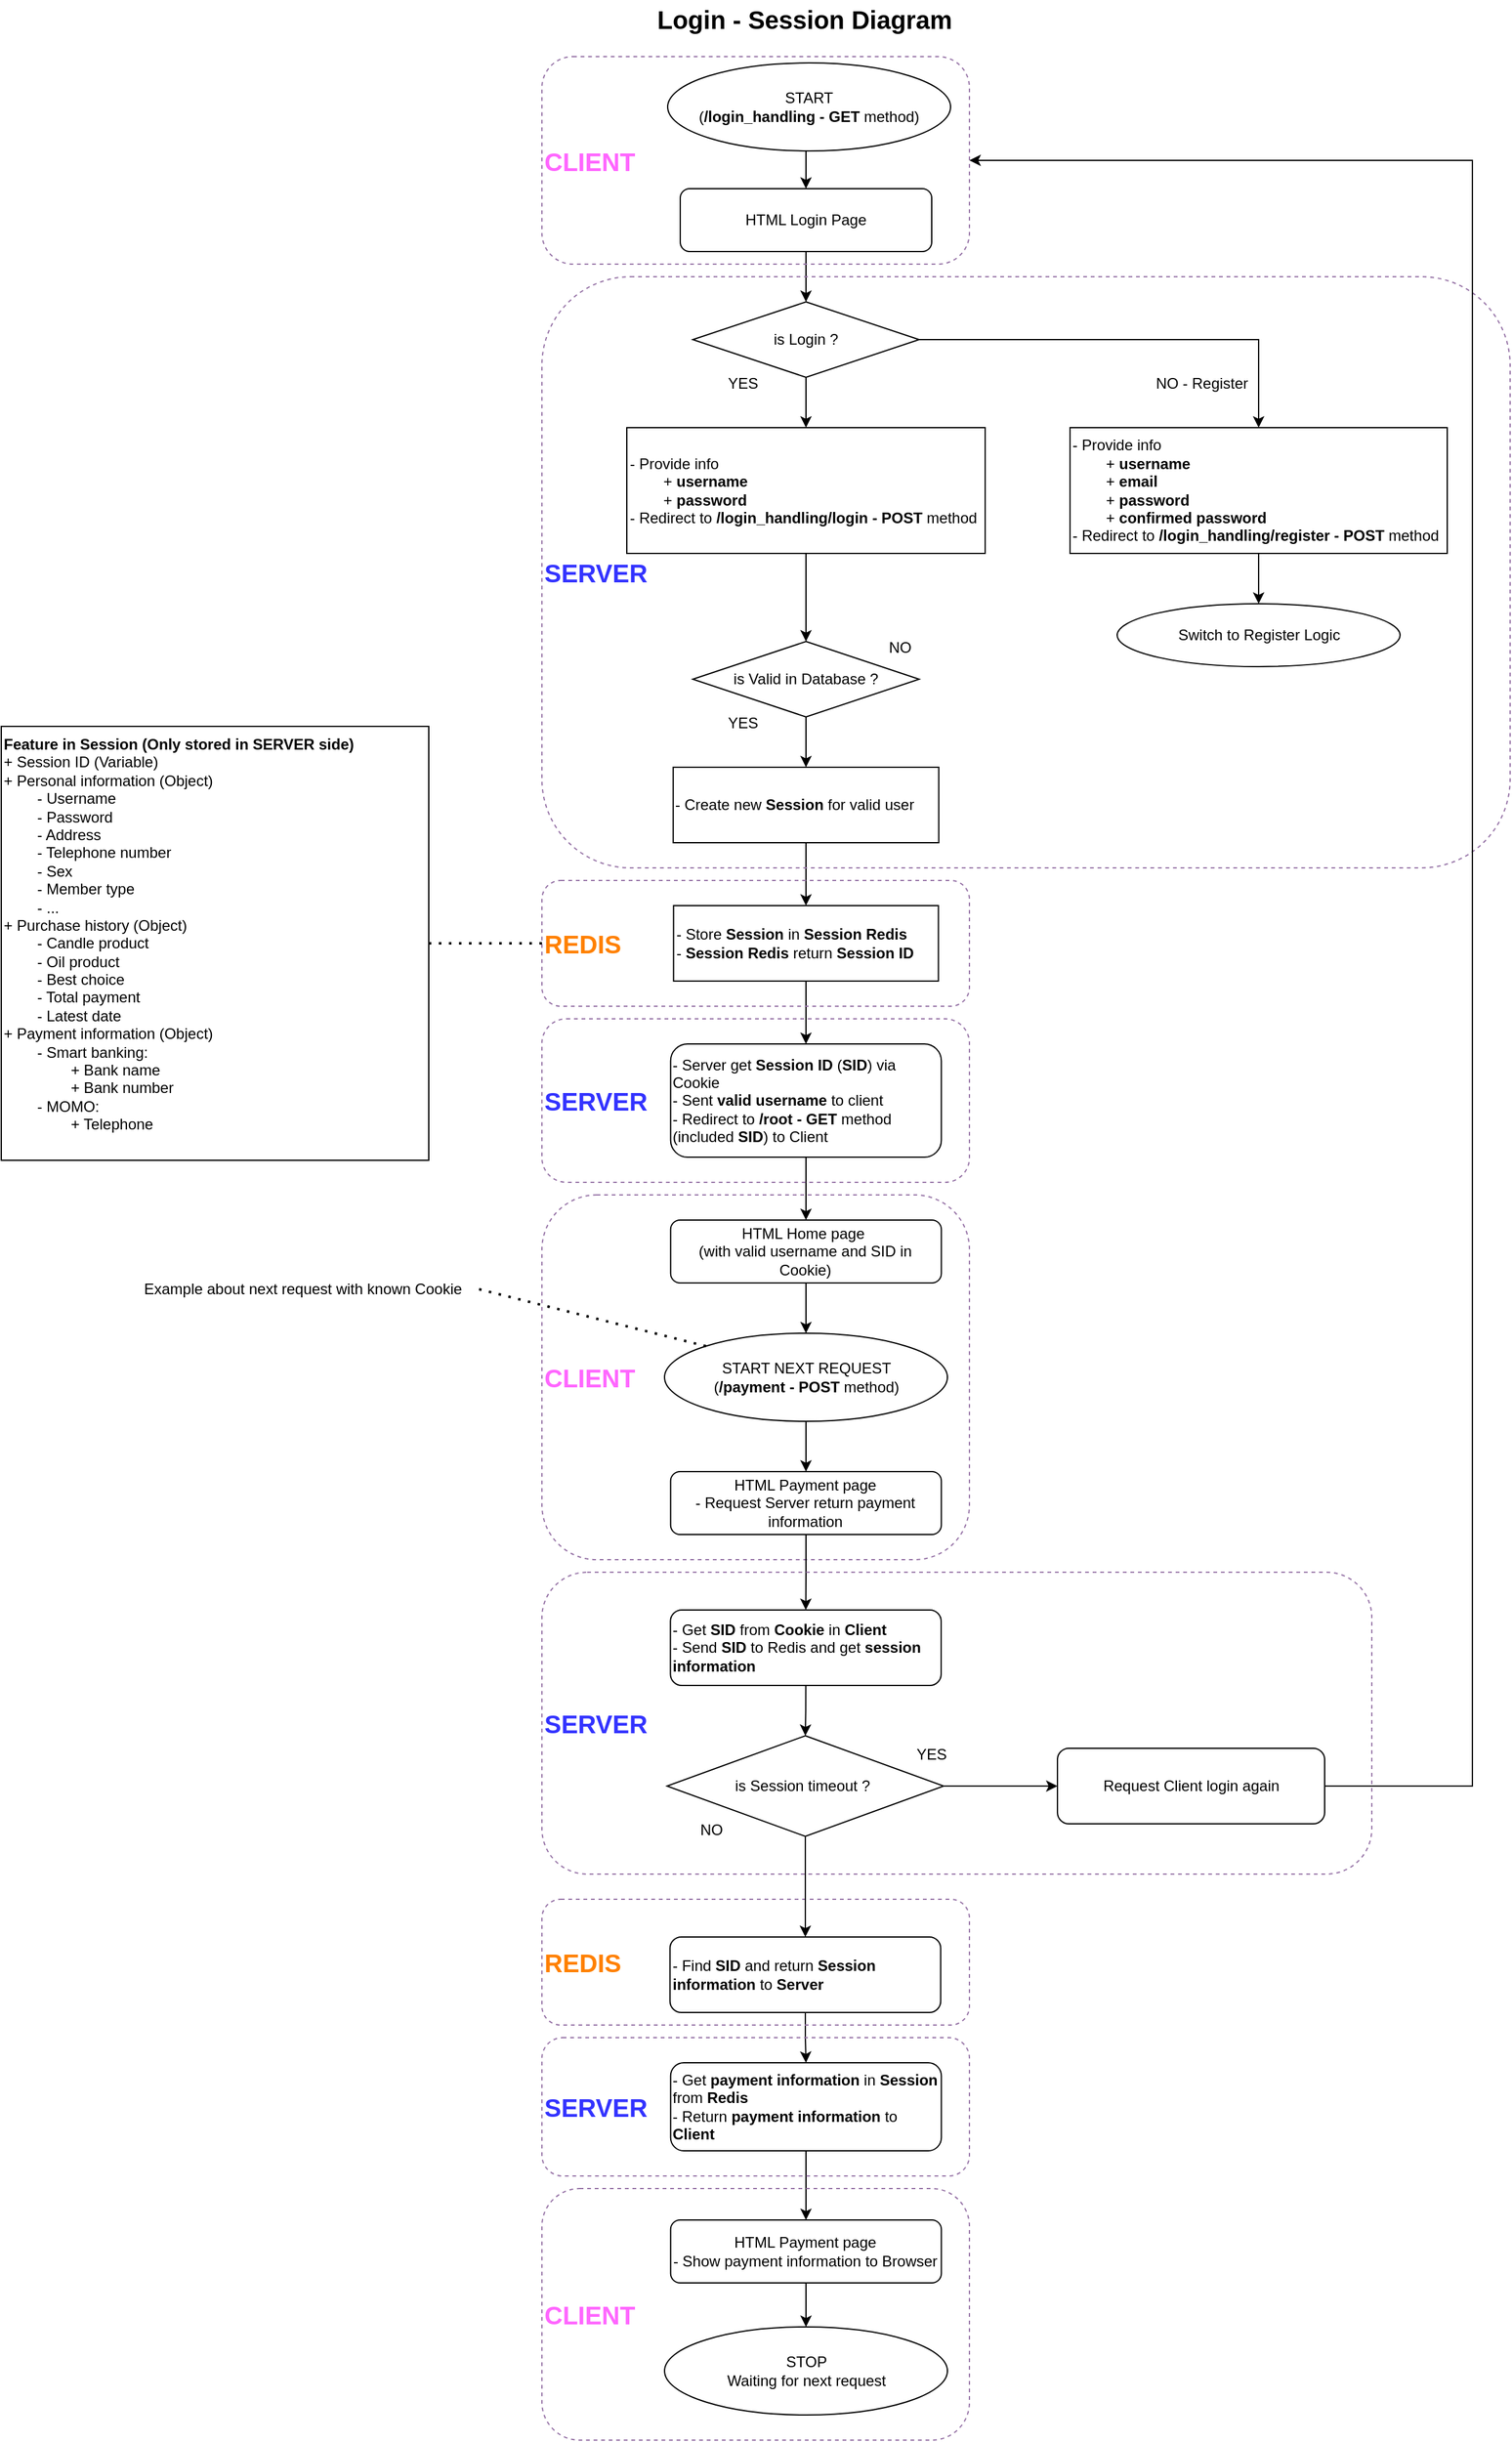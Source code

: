 <mxfile version="24.7.12">
  <diagram name="Page-1" id="DUz52T3hlYbFarBGfvQm">
    <mxGraphModel dx="2132" dy="565" grid="1" gridSize="10" guides="1" tooltips="1" connect="1" arrows="1" fold="1" page="1" pageScale="1" pageWidth="850" pageHeight="1100" math="0" shadow="0">
      <root>
        <mxCell id="0" />
        <mxCell id="1" parent="0" />
        <mxCell id="S9cItze8Yrv6oykSEDYG-1" value="HTML Login Page" style="rounded=1;whiteSpace=wrap;html=1;" vertex="1" parent="1">
          <mxGeometry x="90" y="150" width="200" height="50" as="geometry" />
        </mxCell>
        <mxCell id="S9cItze8Yrv6oykSEDYG-2" value="&lt;font style=&quot;font-size: 20px;&quot;&gt;&lt;b&gt;Login - Session Diagram&lt;/b&gt;&lt;/font&gt;" style="text;html=1;align=center;verticalAlign=middle;whiteSpace=wrap;rounded=0;" vertex="1" parent="1">
          <mxGeometry x="69.49" width="240" height="30" as="geometry" />
        </mxCell>
        <mxCell id="S9cItze8Yrv6oykSEDYG-9" style="edgeStyle=orthogonalEdgeStyle;rounded=0;orthogonalLoop=1;jettySize=auto;html=1;exitX=0.5;exitY=1;exitDx=0;exitDy=0;entryX=0.5;entryY=0;entryDx=0;entryDy=0;" edge="1" parent="1" source="S9cItze8Yrv6oykSEDYG-3" target="S9cItze8Yrv6oykSEDYG-8">
          <mxGeometry relative="1" as="geometry" />
        </mxCell>
        <mxCell id="S9cItze8Yrv6oykSEDYG-16" style="edgeStyle=orthogonalEdgeStyle;rounded=0;orthogonalLoop=1;jettySize=auto;html=1;exitX=1;exitY=0.5;exitDx=0;exitDy=0;entryX=0.5;entryY=0;entryDx=0;entryDy=0;" edge="1" parent="1" source="S9cItze8Yrv6oykSEDYG-3" target="S9cItze8Yrv6oykSEDYG-11">
          <mxGeometry relative="1" as="geometry" />
        </mxCell>
        <mxCell id="S9cItze8Yrv6oykSEDYG-3" value="is Login ?" style="rhombus;whiteSpace=wrap;html=1;" vertex="1" parent="1">
          <mxGeometry x="100" y="240" width="180" height="60" as="geometry" />
        </mxCell>
        <mxCell id="S9cItze8Yrv6oykSEDYG-4" value="" style="endArrow=classic;html=1;rounded=0;exitX=0.5;exitY=1;exitDx=0;exitDy=0;" edge="1" parent="1" source="S9cItze8Yrv6oykSEDYG-1" target="S9cItze8Yrv6oykSEDYG-3">
          <mxGeometry width="50" height="50" relative="1" as="geometry">
            <mxPoint x="400" y="360" as="sourcePoint" />
            <mxPoint x="450" y="310" as="targetPoint" />
          </mxGeometry>
        </mxCell>
        <mxCell id="S9cItze8Yrv6oykSEDYG-5" value="YES" style="text;html=1;align=center;verticalAlign=middle;whiteSpace=wrap;rounded=0;" vertex="1" parent="1">
          <mxGeometry x="110" y="290" width="60" height="30" as="geometry" />
        </mxCell>
        <mxCell id="S9cItze8Yrv6oykSEDYG-6" value="NO - Register" style="text;html=1;align=center;verticalAlign=middle;whiteSpace=wrap;rounded=0;" vertex="1" parent="1">
          <mxGeometry x="460" y="290" width="90" height="30" as="geometry" />
        </mxCell>
        <mxCell id="S9cItze8Yrv6oykSEDYG-21" style="edgeStyle=orthogonalEdgeStyle;rounded=0;orthogonalLoop=1;jettySize=auto;html=1;exitX=0.5;exitY=1;exitDx=0;exitDy=0;entryX=0.5;entryY=0;entryDx=0;entryDy=0;" edge="1" parent="1" source="S9cItze8Yrv6oykSEDYG-8" target="S9cItze8Yrv6oykSEDYG-19">
          <mxGeometry relative="1" as="geometry" />
        </mxCell>
        <mxCell id="S9cItze8Yrv6oykSEDYG-8" value="&lt;div&gt;&lt;span style=&quot;background-color: initial;&quot;&gt;- Provide info&amp;nbsp;&lt;/span&gt;&lt;/div&gt;&lt;div&gt;&lt;span style=&quot;background-color: initial;&quot;&gt;&lt;span style=&quot;white-space: pre;&quot;&gt;&#x9;&lt;/span&gt;+&amp;nbsp;&lt;b&gt;username&lt;/b&gt;&lt;/span&gt;&lt;/div&gt;&lt;div&gt;&lt;span style=&quot;background-color: initial;&quot;&gt;&lt;span style=&quot;font-weight: bold; white-space: pre;&quot;&gt;&#x9;&lt;/span&gt;+ &lt;b&gt;password&lt;/b&gt;&lt;/span&gt;&lt;/div&gt;&lt;span style=&quot;background-color: initial;&quot;&gt;- Redirect to &lt;b&gt;/login_handling/login - POST &lt;/b&gt;method&lt;/span&gt;" style="rounded=0;whiteSpace=wrap;html=1;align=left;" vertex="1" parent="1">
          <mxGeometry x="47.5" y="340" width="285" height="100" as="geometry" />
        </mxCell>
        <mxCell id="S9cItze8Yrv6oykSEDYG-61" style="edgeStyle=orthogonalEdgeStyle;rounded=0;orthogonalLoop=1;jettySize=auto;html=1;exitX=0.5;exitY=1;exitDx=0;exitDy=0;entryX=0.5;entryY=0;entryDx=0;entryDy=0;" edge="1" parent="1" source="S9cItze8Yrv6oykSEDYG-11" target="S9cItze8Yrv6oykSEDYG-60">
          <mxGeometry relative="1" as="geometry" />
        </mxCell>
        <mxCell id="S9cItze8Yrv6oykSEDYG-11" value="&lt;div&gt;&lt;span style=&quot;background-color: initial;&quot;&gt;- Provide info&amp;nbsp;&lt;/span&gt;&lt;/div&gt;&lt;div&gt;&lt;span style=&quot;background-color: initial;&quot;&gt;&lt;span style=&quot;white-space: pre;&quot;&gt;&#x9;&lt;/span&gt;+&amp;nbsp;&lt;b&gt;username&lt;/b&gt;&lt;/span&gt;&lt;/div&gt;&lt;div&gt;&lt;span style=&quot;background-color: initial;&quot;&gt;&lt;span style=&quot;font-weight: bold; white-space: pre;&quot;&gt;&#x9;&lt;/span&gt;+&lt;b&gt; email&lt;br&gt;&lt;/b&gt;&lt;/span&gt;&lt;/div&gt;&lt;div&gt;&lt;span style=&quot;background-color: initial;&quot;&gt;&lt;span style=&quot;font-weight: bold; white-space: pre;&quot;&gt;&#x9;&lt;/span&gt;+ &lt;b&gt;password&lt;/b&gt;&lt;/span&gt;&lt;/div&gt;&lt;div&gt;&lt;span style=&quot;background-color: initial;&quot;&gt;&lt;span style=&quot;font-weight: bold; white-space: pre;&quot;&gt;&#x9;&lt;/span&gt;+&lt;b&gt; confirmed password&lt;br&gt;&lt;/b&gt;&lt;/span&gt;&lt;/div&gt;&lt;span style=&quot;background-color: initial;&quot;&gt;- Redirect to &lt;b&gt;/login_handling/register - POST &lt;/b&gt;method&lt;/span&gt;" style="rounded=0;whiteSpace=wrap;html=1;align=left;" vertex="1" parent="1">
          <mxGeometry x="400" y="340" width="300" height="100" as="geometry" />
        </mxCell>
        <mxCell id="S9cItze8Yrv6oykSEDYG-14" style="edgeStyle=orthogonalEdgeStyle;rounded=0;orthogonalLoop=1;jettySize=auto;html=1;exitX=0.5;exitY=1;exitDx=0;exitDy=0;entryX=0.5;entryY=0;entryDx=0;entryDy=0;" edge="1" parent="1" source="S9cItze8Yrv6oykSEDYG-13" target="S9cItze8Yrv6oykSEDYG-1">
          <mxGeometry relative="1" as="geometry" />
        </mxCell>
        <mxCell id="S9cItze8Yrv6oykSEDYG-13" value="START&lt;div&gt;(&lt;b&gt;/login_handling - GET &lt;/b&gt;method)&lt;/div&gt;" style="ellipse;whiteSpace=wrap;html=1;" vertex="1" parent="1">
          <mxGeometry x="80" y="50" width="225" height="70" as="geometry" />
        </mxCell>
        <mxCell id="S9cItze8Yrv6oykSEDYG-27" style="edgeStyle=orthogonalEdgeStyle;rounded=0;orthogonalLoop=1;jettySize=auto;html=1;exitX=0.5;exitY=1;exitDx=0;exitDy=0;entryX=0.5;entryY=0;entryDx=0;entryDy=0;" edge="1" parent="1" source="S9cItze8Yrv6oykSEDYG-17" target="S9cItze8Yrv6oykSEDYG-25">
          <mxGeometry relative="1" as="geometry" />
        </mxCell>
        <mxCell id="S9cItze8Yrv6oykSEDYG-17" value="- Create new &lt;b&gt;Session&amp;nbsp;&lt;/b&gt;for valid user" style="rounded=0;whiteSpace=wrap;html=1;align=left;" vertex="1" parent="1">
          <mxGeometry x="84.38" y="610" width="211.25" height="60" as="geometry" />
        </mxCell>
        <mxCell id="S9cItze8Yrv6oykSEDYG-24" style="edgeStyle=orthogonalEdgeStyle;rounded=0;orthogonalLoop=1;jettySize=auto;html=1;exitX=0.5;exitY=1;exitDx=0;exitDy=0;entryX=0.5;entryY=0;entryDx=0;entryDy=0;" edge="1" parent="1" source="S9cItze8Yrv6oykSEDYG-19" target="S9cItze8Yrv6oykSEDYG-17">
          <mxGeometry relative="1" as="geometry" />
        </mxCell>
        <mxCell id="S9cItze8Yrv6oykSEDYG-19" value="is Valid in Database ?" style="rhombus;whiteSpace=wrap;html=1;" vertex="1" parent="1">
          <mxGeometry x="100" y="510" width="180" height="60" as="geometry" />
        </mxCell>
        <mxCell id="S9cItze8Yrv6oykSEDYG-22" value="YES" style="text;html=1;align=center;verticalAlign=middle;whiteSpace=wrap;rounded=0;" vertex="1" parent="1">
          <mxGeometry x="110" y="560" width="60" height="30" as="geometry" />
        </mxCell>
        <mxCell id="S9cItze8Yrv6oykSEDYG-23" value="NO" style="text;html=1;align=center;verticalAlign=middle;whiteSpace=wrap;rounded=0;" vertex="1" parent="1">
          <mxGeometry x="220" y="500" width="90" height="30" as="geometry" />
        </mxCell>
        <mxCell id="S9cItze8Yrv6oykSEDYG-30" style="edgeStyle=orthogonalEdgeStyle;rounded=0;orthogonalLoop=1;jettySize=auto;html=1;exitX=0.5;exitY=1;exitDx=0;exitDy=0;entryX=0.5;entryY=0;entryDx=0;entryDy=0;" edge="1" parent="1" source="S9cItze8Yrv6oykSEDYG-25" target="S9cItze8Yrv6oykSEDYG-29">
          <mxGeometry relative="1" as="geometry" />
        </mxCell>
        <mxCell id="S9cItze8Yrv6oykSEDYG-25" value="- Store &lt;b&gt;Session&amp;nbsp;&lt;/b&gt;in &lt;b&gt;Session Redis&lt;/b&gt;&lt;div&gt;- &lt;b&gt;Session Redis&lt;/b&gt; return &lt;b&gt;Session ID&lt;/b&gt;&lt;/div&gt;" style="rounded=0;whiteSpace=wrap;html=1;align=left;" vertex="1" parent="1">
          <mxGeometry x="84.69" y="720" width="210.62" height="60" as="geometry" />
        </mxCell>
        <mxCell id="S9cItze8Yrv6oykSEDYG-28" value="&lt;b&gt;&lt;font color=&quot;#3333ff&quot; style=&quot;font-size: 20px;&quot;&gt;SERVER&lt;/font&gt;&lt;/b&gt;" style="rounded=1;whiteSpace=wrap;html=1;fillColor=none;strokeColor=#9673a6;gradientColor=none;glass=0;shadow=0;fillStyle=dashed;align=left;dashed=1;" vertex="1" parent="1">
          <mxGeometry x="-20" y="220" width="770" height="470" as="geometry" />
        </mxCell>
        <mxCell id="S9cItze8Yrv6oykSEDYG-35" style="edgeStyle=orthogonalEdgeStyle;rounded=0;orthogonalLoop=1;jettySize=auto;html=1;exitX=0.5;exitY=1;exitDx=0;exitDy=0;entryX=0.5;entryY=0;entryDx=0;entryDy=0;" edge="1" parent="1" source="S9cItze8Yrv6oykSEDYG-29" target="S9cItze8Yrv6oykSEDYG-34">
          <mxGeometry relative="1" as="geometry" />
        </mxCell>
        <mxCell id="S9cItze8Yrv6oykSEDYG-29" value="- Server get &lt;b&gt;Session ID&lt;/b&gt; (&lt;b&gt;SID&lt;/b&gt;) via Cookie&lt;div&gt;- Sent &lt;b&gt;valid username &lt;/b&gt;to client&lt;br&gt;&lt;div&gt;- Redirect to &lt;b&gt;/root - GET&lt;/b&gt; method&amp;nbsp; (included &lt;b&gt;SID&lt;/b&gt;) to Client&lt;/div&gt;&lt;/div&gt;" style="rounded=1;whiteSpace=wrap;html=1;align=left;" vertex="1" parent="1">
          <mxGeometry x="82.34" y="830" width="215.31" height="90" as="geometry" />
        </mxCell>
        <mxCell id="S9cItze8Yrv6oykSEDYG-31" value="&lt;span style=&quot;font-size: 20px;&quot;&gt;&lt;b&gt;&lt;font color=&quot;#ff8000&quot;&gt;REDIS&lt;/font&gt;&lt;/b&gt;&lt;/span&gt;" style="rounded=1;whiteSpace=wrap;html=1;fillColor=none;strokeColor=#9673a6;gradientColor=none;glass=0;shadow=0;fillStyle=dashed;align=left;dashed=1;" vertex="1" parent="1">
          <mxGeometry x="-20" y="700" width="340" height="100" as="geometry" />
        </mxCell>
        <mxCell id="S9cItze8Yrv6oykSEDYG-32" value="&lt;span style=&quot;font-size: 20px;&quot;&gt;&lt;b&gt;&lt;font color=&quot;#ff66ff&quot;&gt;CLIENT&lt;/font&gt;&lt;/b&gt;&lt;/span&gt;" style="rounded=1;whiteSpace=wrap;html=1;fillColor=none;strokeColor=#9673a6;gradientColor=none;glass=0;shadow=0;fillStyle=dashed;align=left;dashed=1;" vertex="1" parent="1">
          <mxGeometry x="-20" y="45" width="340" height="165" as="geometry" />
        </mxCell>
        <mxCell id="S9cItze8Yrv6oykSEDYG-33" value="&lt;b&gt;&lt;font color=&quot;#3333ff&quot; style=&quot;font-size: 20px;&quot;&gt;SERVER&lt;/font&gt;&lt;/b&gt;" style="rounded=1;whiteSpace=wrap;html=1;fillColor=none;strokeColor=#9673a6;gradientColor=none;glass=0;shadow=0;fillStyle=dashed;align=left;dashed=1;" vertex="1" parent="1">
          <mxGeometry x="-20" y="810" width="340" height="130" as="geometry" />
        </mxCell>
        <mxCell id="S9cItze8Yrv6oykSEDYG-41" style="edgeStyle=orthogonalEdgeStyle;rounded=0;orthogonalLoop=1;jettySize=auto;html=1;exitX=0.5;exitY=1;exitDx=0;exitDy=0;entryX=0.5;entryY=0;entryDx=0;entryDy=0;" edge="1" parent="1" source="S9cItze8Yrv6oykSEDYG-34" target="S9cItze8Yrv6oykSEDYG-39">
          <mxGeometry relative="1" as="geometry" />
        </mxCell>
        <mxCell id="S9cItze8Yrv6oykSEDYG-34" value="HTML Home page&amp;nbsp;&lt;div&gt;(with valid username and SID in Cookie)&lt;/div&gt;" style="rounded=1;whiteSpace=wrap;html=1;align=center;" vertex="1" parent="1">
          <mxGeometry x="82.35" y="970" width="215.31" height="50" as="geometry" />
        </mxCell>
        <mxCell id="S9cItze8Yrv6oykSEDYG-36" value="&lt;span style=&quot;font-size: 20px;&quot;&gt;&lt;b&gt;&lt;font color=&quot;#ff66ff&quot;&gt;CLIENT&lt;/font&gt;&lt;/b&gt;&lt;/span&gt;" style="rounded=1;whiteSpace=wrap;html=1;fillColor=none;strokeColor=#9673a6;gradientColor=none;glass=0;shadow=0;fillStyle=dashed;align=left;dashed=1;" vertex="1" parent="1">
          <mxGeometry x="-20" y="950" width="340" height="290" as="geometry" />
        </mxCell>
        <mxCell id="S9cItze8Yrv6oykSEDYG-37" value="&lt;b&gt;Feature in Session (Only stored in SERVER side)&lt;/b&gt;&lt;div&gt;+ Session ID (Variable)&lt;br&gt;&lt;div&gt;+ Personal information (Object)&lt;/div&gt;&lt;div&gt;&lt;span style=&quot;white-space: pre;&quot;&gt;&#x9;&lt;/span&gt;- Username&lt;br&gt;&lt;/div&gt;&lt;div&gt;&lt;span style=&quot;white-space: pre;&quot;&gt;&#x9;&lt;/span&gt;- Password&lt;br&gt;&lt;/div&gt;&lt;div&gt;&lt;span style=&quot;white-space: pre;&quot;&gt;&#x9;&lt;/span&gt;- Address&lt;br&gt;&lt;/div&gt;&lt;div&gt;&lt;span style=&quot;white-space: pre;&quot;&gt;&#x9;&lt;/span&gt;- Telephone number&lt;br&gt;&lt;/div&gt;&lt;div&gt;&lt;span style=&quot;white-space: pre;&quot;&gt;&#x9;&lt;/span&gt;- Sex&lt;br&gt;&lt;/div&gt;&lt;div&gt;&lt;span style=&quot;white-space: pre;&quot;&gt;&#x9;&lt;/span&gt;- Member type&lt;br&gt;&lt;/div&gt;&lt;div&gt;&lt;span style=&quot;white-space: pre;&quot;&gt;&#x9;&lt;/span&gt;- ...&lt;br&gt;&lt;/div&gt;&lt;div&gt;+ Purchase history (Object)&lt;/div&gt;&lt;div&gt;&lt;span style=&quot;white-space: pre;&quot;&gt;&#x9;&lt;/span&gt;- Candle product&lt;br&gt;&lt;/div&gt;&lt;/div&gt;&lt;div&gt;&lt;span style=&quot;white-space: pre;&quot;&gt;&#x9;&lt;/span&gt;- Oil product&lt;br&gt;&lt;/div&gt;&lt;div&gt;&lt;span style=&quot;white-space: pre;&quot;&gt;&#x9;&lt;/span&gt;- Best choice&lt;br&gt;&lt;/div&gt;&lt;div&gt;&lt;span style=&quot;white-space: pre;&quot;&gt;&#x9;&lt;/span&gt;- Total payment&lt;br&gt;&lt;/div&gt;&lt;div&gt;&lt;span style=&quot;white-space: pre;&quot;&gt;&#x9;&lt;/span&gt;- Latest date&lt;br&gt;&lt;/div&gt;&lt;div&gt;+ Payment information (Object)&lt;/div&gt;&lt;div&gt;&lt;span style=&quot;white-space: pre;&quot;&gt;&#x9;&lt;/span&gt;- Smart banking:&lt;br&gt;&lt;/div&gt;&lt;div&gt;&lt;span style=&quot;white-space: pre;&quot;&gt;&#x9;&lt;/span&gt;&lt;span style=&quot;white-space: pre;&quot;&gt;&#x9;&lt;/span&gt;+ Bank name&lt;/div&gt;&lt;div&gt;&lt;span style=&quot;white-space: pre;&quot;&gt;&#x9;&lt;/span&gt;&lt;span style=&quot;white-space: pre;&quot;&gt;&#x9;&lt;/span&gt;+ Bank number&lt;br&gt;&lt;/div&gt;&lt;div&gt;&lt;span style=&quot;white-space: pre;&quot;&gt;&#x9;&lt;/span&gt;- MOMO:&lt;br&gt;&lt;/div&gt;&lt;div&gt;&lt;span style=&quot;white-space: pre;&quot;&gt;&#x9;&lt;/span&gt;&lt;span style=&quot;white-space: pre;&quot;&gt;&#x9;&lt;/span&gt;+ Telephone&lt;br&gt;&lt;/div&gt;&lt;div&gt;&lt;span style=&quot;white-space: pre;&quot;&gt;&#x9;&lt;/span&gt;&lt;br&gt;&lt;/div&gt;" style="rounded=0;whiteSpace=wrap;html=1;align=left;" vertex="1" parent="1">
          <mxGeometry x="-450" y="577.5" width="340" height="345" as="geometry" />
        </mxCell>
        <mxCell id="S9cItze8Yrv6oykSEDYG-38" value="" style="endArrow=none;dashed=1;html=1;dashPattern=1 3;strokeWidth=2;rounded=0;entryX=0;entryY=0.5;entryDx=0;entryDy=0;exitX=1;exitY=0.5;exitDx=0;exitDy=0;" edge="1" parent="1" source="S9cItze8Yrv6oykSEDYG-37" target="S9cItze8Yrv6oykSEDYG-31">
          <mxGeometry width="50" height="50" relative="1" as="geometry">
            <mxPoint x="-150" y="770" as="sourcePoint" />
            <mxPoint x="-50" y="740" as="targetPoint" />
          </mxGeometry>
        </mxCell>
        <mxCell id="S9cItze8Yrv6oykSEDYG-42" style="edgeStyle=orthogonalEdgeStyle;rounded=0;orthogonalLoop=1;jettySize=auto;html=1;exitX=0.5;exitY=1;exitDx=0;exitDy=0;entryX=0.5;entryY=0;entryDx=0;entryDy=0;" edge="1" parent="1" source="S9cItze8Yrv6oykSEDYG-39" target="S9cItze8Yrv6oykSEDYG-40">
          <mxGeometry relative="1" as="geometry" />
        </mxCell>
        <mxCell id="S9cItze8Yrv6oykSEDYG-39" value="START NEXT REQUEST&lt;div&gt;(&lt;b&gt;/payment - POST&amp;nbsp;&lt;/b&gt;method)&lt;/div&gt;" style="ellipse;whiteSpace=wrap;html=1;" vertex="1" parent="1">
          <mxGeometry x="77.5" y="1060" width="225" height="70" as="geometry" />
        </mxCell>
        <mxCell id="S9cItze8Yrv6oykSEDYG-47" style="edgeStyle=orthogonalEdgeStyle;rounded=0;orthogonalLoop=1;jettySize=auto;html=1;exitX=0.5;exitY=1;exitDx=0;exitDy=0;entryX=0.5;entryY=0;entryDx=0;entryDy=0;" edge="1" parent="1" source="S9cItze8Yrv6oykSEDYG-40" target="S9cItze8Yrv6oykSEDYG-46">
          <mxGeometry relative="1" as="geometry" />
        </mxCell>
        <mxCell id="S9cItze8Yrv6oykSEDYG-40" value="HTML Payment page&lt;div&gt;- Request Server return payment information&lt;/div&gt;" style="rounded=1;whiteSpace=wrap;html=1;align=center;" vertex="1" parent="1">
          <mxGeometry x="82.34" y="1170" width="215.31" height="50" as="geometry" />
        </mxCell>
        <mxCell id="S9cItze8Yrv6oykSEDYG-44" value="Example about next request with known Cookie" style="text;html=1;align=center;verticalAlign=middle;whiteSpace=wrap;rounded=0;" vertex="1" parent="1">
          <mxGeometry x="-350" y="1010" width="280" height="30" as="geometry" />
        </mxCell>
        <mxCell id="S9cItze8Yrv6oykSEDYG-45" value="" style="endArrow=none;dashed=1;html=1;dashPattern=1 3;strokeWidth=2;rounded=0;entryX=0;entryY=0;entryDx=0;entryDy=0;exitX=1;exitY=0.5;exitDx=0;exitDy=0;" edge="1" parent="1" source="S9cItze8Yrv6oykSEDYG-44" target="S9cItze8Yrv6oykSEDYG-39">
          <mxGeometry width="50" height="50" relative="1" as="geometry">
            <mxPoint x="-170" y="1120" as="sourcePoint" />
            <mxPoint x="-120" y="1070" as="targetPoint" />
          </mxGeometry>
        </mxCell>
        <mxCell id="S9cItze8Yrv6oykSEDYG-63" style="edgeStyle=orthogonalEdgeStyle;rounded=0;orthogonalLoop=1;jettySize=auto;html=1;exitX=0.5;exitY=1;exitDx=0;exitDy=0;" edge="1" parent="1" source="S9cItze8Yrv6oykSEDYG-46" target="S9cItze8Yrv6oykSEDYG-62">
          <mxGeometry relative="1" as="geometry" />
        </mxCell>
        <mxCell id="S9cItze8Yrv6oykSEDYG-46" value="- Get &lt;b&gt;SID &lt;/b&gt;from &lt;b&gt;Cookie &lt;/b&gt;in &lt;b&gt;Client&lt;/b&gt;&lt;div&gt;- Send &lt;b&gt;SID &lt;/b&gt;to Redis and get &lt;b&gt;session information&lt;/b&gt;&lt;/div&gt;" style="rounded=1;whiteSpace=wrap;html=1;align=left;" vertex="1" parent="1">
          <mxGeometry x="82.19" y="1280" width="215.31" height="60" as="geometry" />
        </mxCell>
        <mxCell id="S9cItze8Yrv6oykSEDYG-53" style="edgeStyle=orthogonalEdgeStyle;rounded=0;orthogonalLoop=1;jettySize=auto;html=1;exitX=0.5;exitY=1;exitDx=0;exitDy=0;entryX=0.5;entryY=0;entryDx=0;entryDy=0;" edge="1" parent="1" source="S9cItze8Yrv6oykSEDYG-48" target="S9cItze8Yrv6oykSEDYG-52">
          <mxGeometry relative="1" as="geometry" />
        </mxCell>
        <mxCell id="S9cItze8Yrv6oykSEDYG-48" value="- Find &lt;b&gt;SID &lt;/b&gt;and return &lt;b&gt;Session information &lt;/b&gt;to &lt;b&gt;Server&lt;/b&gt;" style="rounded=1;whiteSpace=wrap;html=1;align=left;" vertex="1" parent="1">
          <mxGeometry x="81.84" y="1540" width="215.31" height="60" as="geometry" />
        </mxCell>
        <mxCell id="S9cItze8Yrv6oykSEDYG-50" value="&lt;span style=&quot;font-size: 20px;&quot;&gt;&lt;b&gt;&lt;font color=&quot;#ff8000&quot;&gt;REDIS&lt;/font&gt;&lt;/b&gt;&lt;/span&gt;" style="rounded=1;whiteSpace=wrap;html=1;fillColor=none;strokeColor=#9673a6;gradientColor=none;glass=0;shadow=0;fillStyle=dashed;align=left;dashed=1;" vertex="1" parent="1">
          <mxGeometry x="-20" y="1510" width="340" height="100" as="geometry" />
        </mxCell>
        <mxCell id="S9cItze8Yrv6oykSEDYG-51" value="&lt;b&gt;&lt;font color=&quot;#3333ff&quot; style=&quot;font-size: 20px;&quot;&gt;SERVER&lt;/font&gt;&lt;/b&gt;" style="rounded=1;whiteSpace=wrap;html=1;fillColor=none;strokeColor=#9673a6;gradientColor=none;glass=0;shadow=0;fillStyle=dashed;align=left;dashed=1;" vertex="1" parent="1">
          <mxGeometry x="-20" y="1250" width="660" height="240" as="geometry" />
        </mxCell>
        <mxCell id="S9cItze8Yrv6oykSEDYG-56" style="edgeStyle=orthogonalEdgeStyle;rounded=0;orthogonalLoop=1;jettySize=auto;html=1;exitX=0.5;exitY=1;exitDx=0;exitDy=0;entryX=0.5;entryY=0;entryDx=0;entryDy=0;" edge="1" parent="1" source="S9cItze8Yrv6oykSEDYG-52" target="S9cItze8Yrv6oykSEDYG-55">
          <mxGeometry relative="1" as="geometry" />
        </mxCell>
        <mxCell id="S9cItze8Yrv6oykSEDYG-52" value="- Get &lt;b&gt;payment information&lt;/b&gt; in &lt;b&gt;Session &lt;/b&gt;from &lt;b&gt;Redis&lt;/b&gt;&lt;div&gt;- Return &lt;b&gt;payment information&lt;/b&gt; to &lt;b&gt;Client&lt;/b&gt;&lt;/div&gt;" style="rounded=1;whiteSpace=wrap;html=1;align=left;" vertex="1" parent="1">
          <mxGeometry x="82.35" y="1640" width="215.31" height="70" as="geometry" />
        </mxCell>
        <mxCell id="S9cItze8Yrv6oykSEDYG-54" value="&lt;b&gt;&lt;font color=&quot;#3333ff&quot; style=&quot;font-size: 20px;&quot;&gt;SERVER&lt;/font&gt;&lt;/b&gt;" style="rounded=1;whiteSpace=wrap;html=1;fillColor=none;strokeColor=#9673a6;gradientColor=none;glass=0;shadow=0;fillStyle=dashed;align=left;dashed=1;" vertex="1" parent="1">
          <mxGeometry x="-20" y="1620" width="340" height="110" as="geometry" />
        </mxCell>
        <mxCell id="S9cItze8Yrv6oykSEDYG-59" style="edgeStyle=orthogonalEdgeStyle;rounded=0;orthogonalLoop=1;jettySize=auto;html=1;exitX=0.5;exitY=1;exitDx=0;exitDy=0;entryX=0.5;entryY=0;entryDx=0;entryDy=0;" edge="1" parent="1" source="S9cItze8Yrv6oykSEDYG-55" target="S9cItze8Yrv6oykSEDYG-58">
          <mxGeometry relative="1" as="geometry" />
        </mxCell>
        <mxCell id="S9cItze8Yrv6oykSEDYG-55" value="HTML Payment page&lt;div&gt;- Show payment information to Browser&lt;/div&gt;" style="rounded=1;whiteSpace=wrap;html=1;align=center;" vertex="1" parent="1">
          <mxGeometry x="82.35" y="1765" width="215.31" height="50" as="geometry" />
        </mxCell>
        <mxCell id="S9cItze8Yrv6oykSEDYG-57" value="&lt;span style=&quot;font-size: 20px;&quot;&gt;&lt;b&gt;&lt;font color=&quot;#ff66ff&quot;&gt;CLIENT&lt;/font&gt;&lt;/b&gt;&lt;/span&gt;" style="rounded=1;whiteSpace=wrap;html=1;fillColor=none;strokeColor=#9673a6;gradientColor=none;glass=0;shadow=0;fillStyle=dashed;align=left;dashed=1;" vertex="1" parent="1">
          <mxGeometry x="-20" y="1740" width="340" height="200" as="geometry" />
        </mxCell>
        <mxCell id="S9cItze8Yrv6oykSEDYG-58" value="STOP&lt;div&gt;Waiting for next request&lt;/div&gt;" style="ellipse;whiteSpace=wrap;html=1;" vertex="1" parent="1">
          <mxGeometry x="77.51" y="1850" width="225" height="70" as="geometry" />
        </mxCell>
        <mxCell id="S9cItze8Yrv6oykSEDYG-60" value="Switch to Register Logic" style="ellipse;whiteSpace=wrap;html=1;" vertex="1" parent="1">
          <mxGeometry x="437.5" y="480" width="225" height="50" as="geometry" />
        </mxCell>
        <mxCell id="S9cItze8Yrv6oykSEDYG-65" style="edgeStyle=orthogonalEdgeStyle;rounded=0;orthogonalLoop=1;jettySize=auto;html=1;exitX=0.5;exitY=1;exitDx=0;exitDy=0;entryX=0.5;entryY=0;entryDx=0;entryDy=0;" edge="1" parent="1" source="S9cItze8Yrv6oykSEDYG-62" target="S9cItze8Yrv6oykSEDYG-48">
          <mxGeometry relative="1" as="geometry">
            <mxPoint x="189" y="1490" as="targetPoint" />
          </mxGeometry>
        </mxCell>
        <mxCell id="S9cItze8Yrv6oykSEDYG-68" style="edgeStyle=orthogonalEdgeStyle;rounded=0;orthogonalLoop=1;jettySize=auto;html=1;exitX=1;exitY=0.5;exitDx=0;exitDy=0;" edge="1" parent="1" source="S9cItze8Yrv6oykSEDYG-62" target="S9cItze8Yrv6oykSEDYG-67">
          <mxGeometry relative="1" as="geometry" />
        </mxCell>
        <mxCell id="S9cItze8Yrv6oykSEDYG-62" value="is Session timeout ?&amp;nbsp;" style="rhombus;whiteSpace=wrap;html=1;" vertex="1" parent="1">
          <mxGeometry x="79.49" y="1380" width="220" height="80" as="geometry" />
        </mxCell>
        <mxCell id="S9cItze8Yrv6oykSEDYG-64" value="NO" style="text;html=1;align=center;verticalAlign=middle;whiteSpace=wrap;rounded=0;" vertex="1" parent="1">
          <mxGeometry x="84.69" y="1440" width="60" height="30" as="geometry" />
        </mxCell>
        <mxCell id="S9cItze8Yrv6oykSEDYG-66" value="YES" style="text;html=1;align=center;verticalAlign=middle;whiteSpace=wrap;rounded=0;" vertex="1" parent="1">
          <mxGeometry x="260" y="1380" width="60" height="30" as="geometry" />
        </mxCell>
        <mxCell id="S9cItze8Yrv6oykSEDYG-69" style="edgeStyle=orthogonalEdgeStyle;rounded=0;orthogonalLoop=1;jettySize=auto;html=1;exitX=1;exitY=0.5;exitDx=0;exitDy=0;entryX=1;entryY=0.5;entryDx=0;entryDy=0;" edge="1" parent="1" source="S9cItze8Yrv6oykSEDYG-67" target="S9cItze8Yrv6oykSEDYG-32">
          <mxGeometry relative="1" as="geometry">
            <Array as="points">
              <mxPoint x="720" y="1420" />
              <mxPoint x="720" y="128" />
            </Array>
          </mxGeometry>
        </mxCell>
        <mxCell id="S9cItze8Yrv6oykSEDYG-67" value="Request Client login again" style="rounded=1;whiteSpace=wrap;html=1;" vertex="1" parent="1">
          <mxGeometry x="390" y="1390" width="212.5" height="60" as="geometry" />
        </mxCell>
      </root>
    </mxGraphModel>
  </diagram>
</mxfile>
